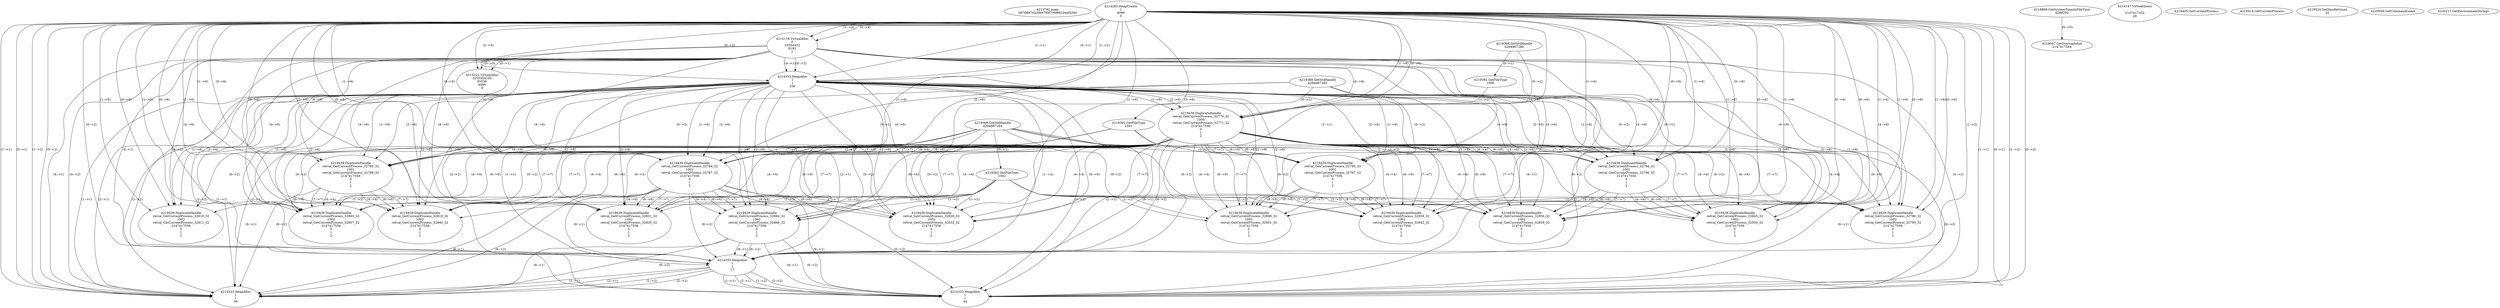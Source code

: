 // Global SCDG with merge call
digraph {
	0 [label="4213792.main
0076897d2c0e9795f700f661b4ef434f"]
	1 [label="4214265.HeapCreate
1
4096
0"]
	2 [label="4218869.GetSystemTimeAsFileTime
4288292"]
	3 [label="4214116.VirtualAlloc
0
33554432
8192
1"]
	1 -> 3 [label="(1-->4)"]
	1 -> 3 [label="(0-->4)"]
	4 [label="4214147.VirtualQuery

2147417352
28"]
	5 [label="4214222.VirtualAlloc
3255304192
65536
4096
4"]
	3 -> 5 [label="(0-->1)"]
	1 -> 5 [label="(2-->3)"]
	3 -> 5 [label="(0-->0)"]
	6 [label="4219047.GetStartupInfoA
2147417564"]
	2 -> 6 [label="(0-->0)"]
	7 [label="4219368.GetStdHandle
4294967286"]
	8 [label="4219392.GetFileType
1000"]
	7 -> 8 [label="(0-->1)"]
	9 [label="4219405.GetCurrentProcess
"]
	10 [label="4214333.HeapAlloc
1
1
256"]
	1 -> 10 [label="(1-->1)"]
	1 -> 10 [label="(0-->1)"]
	3 -> 10 [label="(4-->1)"]
	1 -> 10 [label="(1-->2)"]
	1 -> 10 [label="(0-->2)"]
	3 -> 10 [label="(4-->2)"]
	11 [label="4219368.GetStdHandle
4294967285"]
	12 [label="4219392.GetFileType
1001"]
	11 -> 12 [label="(0-->1)"]
	13 [label="4219368.GetStdHandle
4294967284"]
	14 [label="4219392.GetFileType
1002"]
	13 -> 14 [label="(0-->1)"]
	15 [label="4219414.GetCurrentProcess
"]
	16 [label="4219439.DuplicateHandle
retval_GetCurrentProcess_32810_32
1002
retval_GetCurrentProcess_32811_32
2147417556
0
1
2"]
	13 -> 16 [label="(0-->2)"]
	14 -> 16 [label="(1-->2)"]
	1 -> 16 [label="(1-->6)"]
	1 -> 16 [label="(0-->6)"]
	3 -> 16 [label="(4-->6)"]
	10 -> 16 [label="(1-->6)"]
	10 -> 16 [label="(2-->6)"]
	17 [label="4219524.SetHandleCount
32"]
	18 [label="4220059.GetCommandLineA
"]
	19 [label="4219439.DuplicateHandle
retval_GetCurrentProcess_32770_32
1000
retval_GetCurrentProcess_32771_32
2147417556
0
1
2"]
	7 -> 19 [label="(0-->2)"]
	8 -> 19 [label="(1-->2)"]
	1 -> 19 [label="(1-->6)"]
	1 -> 19 [label="(0-->6)"]
	3 -> 19 [label="(4-->6)"]
	10 -> 19 [label="(1-->6)"]
	10 -> 19 [label="(2-->6)"]
	20 [label="4219439.DuplicateHandle
retval_GetCurrentProcess_32784_32
1001
retval_GetCurrentProcess_32787_32
2147417556
0
1
2"]
	11 -> 20 [label="(0-->2)"]
	12 -> 20 [label="(1-->2)"]
	19 -> 20 [label="(4-->4)"]
	1 -> 20 [label="(1-->6)"]
	1 -> 20 [label="(0-->6)"]
	3 -> 20 [label="(4-->6)"]
	10 -> 20 [label="(1-->6)"]
	10 -> 20 [label="(2-->6)"]
	19 -> 20 [label="(6-->6)"]
	19 -> 20 [label="(7-->7)"]
	21 [label="4219439.DuplicateHandle
retval_GetCurrentProcess_32864_32
1002
retval_GetCurrentProcess_32866_32
2147417556
0
1
2"]
	13 -> 21 [label="(0-->2)"]
	14 -> 21 [label="(1-->2)"]
	19 -> 21 [label="(4-->4)"]
	20 -> 21 [label="(4-->4)"]
	1 -> 21 [label="(1-->6)"]
	1 -> 21 [label="(0-->6)"]
	3 -> 21 [label="(4-->6)"]
	10 -> 21 [label="(1-->6)"]
	10 -> 21 [label="(2-->6)"]
	19 -> 21 [label="(6-->6)"]
	20 -> 21 [label="(6-->6)"]
	19 -> 21 [label="(7-->7)"]
	20 -> 21 [label="(7-->7)"]
	22 [label="4214333.HeapAlloc
1
1
17"]
	1 -> 22 [label="(1-->1)"]
	1 -> 22 [label="(0-->1)"]
	3 -> 22 [label="(4-->1)"]
	10 -> 22 [label="(1-->1)"]
	10 -> 22 [label="(2-->1)"]
	19 -> 22 [label="(6-->1)"]
	20 -> 22 [label="(6-->1)"]
	21 -> 22 [label="(6-->1)"]
	1 -> 22 [label="(1-->2)"]
	1 -> 22 [label="(0-->2)"]
	3 -> 22 [label="(4-->2)"]
	10 -> 22 [label="(1-->2)"]
	10 -> 22 [label="(2-->2)"]
	19 -> 22 [label="(6-->2)"]
	20 -> 22 [label="(6-->2)"]
	21 -> 22 [label="(6-->2)"]
	23 [label="4220217.GetEnvironmentStrings
"]
	24 [label="4214333.HeapAlloc
1
1
39"]
	1 -> 24 [label="(1-->1)"]
	1 -> 24 [label="(0-->1)"]
	3 -> 24 [label="(4-->1)"]
	10 -> 24 [label="(1-->1)"]
	10 -> 24 [label="(2-->1)"]
	19 -> 24 [label="(6-->1)"]
	20 -> 24 [label="(6-->1)"]
	21 -> 24 [label="(6-->1)"]
	22 -> 24 [label="(1-->1)"]
	22 -> 24 [label="(2-->1)"]
	1 -> 24 [label="(1-->2)"]
	1 -> 24 [label="(0-->2)"]
	3 -> 24 [label="(4-->2)"]
	10 -> 24 [label="(1-->2)"]
	10 -> 24 [label="(2-->2)"]
	19 -> 24 [label="(6-->2)"]
	20 -> 24 [label="(6-->2)"]
	21 -> 24 [label="(6-->2)"]
	22 -> 24 [label="(1-->2)"]
	22 -> 24 [label="(2-->2)"]
	25 [label="4214333.HeapAlloc
1
1
44"]
	1 -> 25 [label="(1-->1)"]
	1 -> 25 [label="(0-->1)"]
	3 -> 25 [label="(4-->1)"]
	10 -> 25 [label="(1-->1)"]
	10 -> 25 [label="(2-->1)"]
	19 -> 25 [label="(6-->1)"]
	20 -> 25 [label="(6-->1)"]
	21 -> 25 [label="(6-->1)"]
	22 -> 25 [label="(1-->1)"]
	22 -> 25 [label="(2-->1)"]
	1 -> 25 [label="(1-->2)"]
	1 -> 25 [label="(0-->2)"]
	3 -> 25 [label="(4-->2)"]
	10 -> 25 [label="(1-->2)"]
	10 -> 25 [label="(2-->2)"]
	19 -> 25 [label="(6-->2)"]
	20 -> 25 [label="(6-->2)"]
	21 -> 25 [label="(6-->2)"]
	22 -> 25 [label="(1-->2)"]
	22 -> 25 [label="(2-->2)"]
	26 [label="4219439.DuplicateHandle
retval_GetCurrentProcess_32786_32
1002
retval_GetCurrentProcess_32790_32
2147417556
0
1
2"]
	13 -> 26 [label="(0-->2)"]
	14 -> 26 [label="(1-->2)"]
	19 -> 26 [label="(4-->4)"]
	1 -> 26 [label="(1-->6)"]
	1 -> 26 [label="(0-->6)"]
	3 -> 26 [label="(4-->6)"]
	10 -> 26 [label="(1-->6)"]
	10 -> 26 [label="(2-->6)"]
	19 -> 26 [label="(6-->6)"]
	19 -> 26 [label="(7-->7)"]
	27 [label="4219439.DuplicateHandle
retval_GetCurrentProcess_32785_32
1001
retval_GetCurrentProcess_32788_32
2147417556
0
1
2"]
	11 -> 27 [label="(0-->2)"]
	12 -> 27 [label="(1-->2)"]
	19 -> 27 [label="(4-->4)"]
	1 -> 27 [label="(1-->6)"]
	1 -> 27 [label="(0-->6)"]
	3 -> 27 [label="(4-->6)"]
	10 -> 27 [label="(1-->6)"]
	10 -> 27 [label="(2-->6)"]
	19 -> 27 [label="(6-->6)"]
	19 -> 27 [label="(7-->7)"]
	28 [label="4219439.DuplicateHandle
retval_GetCurrentProcess_32831_32
1002
retval_GetCurrentProcess_32835_32
2147417556
0
1
2"]
	13 -> 28 [label="(0-->2)"]
	14 -> 28 [label="(1-->2)"]
	19 -> 28 [label="(4-->4)"]
	20 -> 28 [label="(4-->4)"]
	1 -> 28 [label="(1-->6)"]
	1 -> 28 [label="(0-->6)"]
	3 -> 28 [label="(4-->6)"]
	10 -> 28 [label="(1-->6)"]
	10 -> 28 [label="(2-->6)"]
	19 -> 28 [label="(6-->6)"]
	20 -> 28 [label="(6-->6)"]
	19 -> 28 [label="(7-->7)"]
	20 -> 28 [label="(7-->7)"]
	29 [label="4219439.DuplicateHandle
retval_GetCurrentProcess_32795_32
1001
retval_GetCurrentProcess_32797_32
2147417556
0
1
2"]
	11 -> 29 [label="(0-->2)"]
	12 -> 29 [label="(1-->2)"]
	19 -> 29 [label="(4-->4)"]
	1 -> 29 [label="(1-->6)"]
	1 -> 29 [label="(0-->6)"]
	3 -> 29 [label="(4-->6)"]
	10 -> 29 [label="(1-->6)"]
	10 -> 29 [label="(2-->6)"]
	19 -> 29 [label="(6-->6)"]
	19 -> 29 [label="(7-->7)"]
	30 [label="4219439.DuplicateHandle
retval_GetCurrentProcess_32899_32
1002
retval_GetCurrentProcess_32901_32
2147417556
0
1
2"]
	13 -> 30 [label="(0-->2)"]
	14 -> 30 [label="(1-->2)"]
	19 -> 30 [label="(4-->4)"]
	29 -> 30 [label="(4-->4)"]
	1 -> 30 [label="(1-->6)"]
	1 -> 30 [label="(0-->6)"]
	3 -> 30 [label="(4-->6)"]
	10 -> 30 [label="(1-->6)"]
	10 -> 30 [label="(2-->6)"]
	19 -> 30 [label="(6-->6)"]
	29 -> 30 [label="(6-->6)"]
	19 -> 30 [label="(7-->7)"]
	29 -> 30 [label="(7-->7)"]
	31 [label="4219439.DuplicateHandle
retval_GetCurrentProcess_32794_32
1001
retval_GetCurrentProcess_32796_32
2147417556
0
1
2"]
	11 -> 31 [label="(0-->2)"]
	12 -> 31 [label="(1-->2)"]
	19 -> 31 [label="(4-->4)"]
	1 -> 31 [label="(1-->6)"]
	1 -> 31 [label="(0-->6)"]
	3 -> 31 [label="(4-->6)"]
	10 -> 31 [label="(1-->6)"]
	10 -> 31 [label="(2-->6)"]
	19 -> 31 [label="(6-->6)"]
	19 -> 31 [label="(7-->7)"]
	32 [label="4219439.DuplicateHandle
retval_GetCurrentProcess_32856_32
1002
retval_GetCurrentProcess_32859_32
2147417556
0
1
2"]
	13 -> 32 [label="(0-->2)"]
	14 -> 32 [label="(1-->2)"]
	19 -> 32 [label="(4-->4)"]
	31 -> 32 [label="(4-->4)"]
	1 -> 32 [label="(1-->6)"]
	1 -> 32 [label="(0-->6)"]
	3 -> 32 [label="(4-->6)"]
	10 -> 32 [label="(1-->6)"]
	10 -> 32 [label="(2-->6)"]
	19 -> 32 [label="(6-->6)"]
	31 -> 32 [label="(6-->6)"]
	19 -> 32 [label="(7-->7)"]
	31 -> 32 [label="(7-->7)"]
	33 [label="4219439.DuplicateHandle
retval_GetCurrentProcess_32845_32
1002
retval_GetCurrentProcess_32930_32
2147417556
0
1
2"]
	13 -> 33 [label="(0-->2)"]
	14 -> 33 [label="(1-->2)"]
	19 -> 33 [label="(4-->4)"]
	31 -> 33 [label="(4-->4)"]
	1 -> 33 [label="(1-->6)"]
	1 -> 33 [label="(0-->6)"]
	3 -> 33 [label="(4-->6)"]
	10 -> 33 [label="(1-->6)"]
	10 -> 33 [label="(2-->6)"]
	19 -> 33 [label="(6-->6)"]
	31 -> 33 [label="(6-->6)"]
	19 -> 33 [label="(7-->7)"]
	31 -> 33 [label="(7-->7)"]
	34 [label="4219439.DuplicateHandle
retval_GetCurrentProcess_32939_32
1002
retval_GetCurrentProcess_32942_32
2147417556
0
1
2"]
	13 -> 34 [label="(0-->2)"]
	14 -> 34 [label="(1-->2)"]
	19 -> 34 [label="(4-->4)"]
	29 -> 34 [label="(4-->4)"]
	1 -> 34 [label="(1-->6)"]
	1 -> 34 [label="(0-->6)"]
	3 -> 34 [label="(4-->6)"]
	10 -> 34 [label="(1-->6)"]
	10 -> 34 [label="(2-->6)"]
	19 -> 34 [label="(6-->6)"]
	29 -> 34 [label="(6-->6)"]
	19 -> 34 [label="(7-->7)"]
	29 -> 34 [label="(7-->7)"]
	35 [label="4219439.DuplicateHandle
retval_GetCurrentProcess_32893_32
1002
retval_GetCurrentProcess_32907_32
2147417556
0
1
2"]
	13 -> 35 [label="(0-->2)"]
	14 -> 35 [label="(1-->2)"]
	19 -> 35 [label="(4-->4)"]
	27 -> 35 [label="(4-->4)"]
	1 -> 35 [label="(1-->6)"]
	1 -> 35 [label="(0-->6)"]
	3 -> 35 [label="(4-->6)"]
	10 -> 35 [label="(1-->6)"]
	10 -> 35 [label="(2-->6)"]
	19 -> 35 [label="(6-->6)"]
	27 -> 35 [label="(6-->6)"]
	19 -> 35 [label="(7-->7)"]
	27 -> 35 [label="(7-->7)"]
	36 [label="4219439.DuplicateHandle
retval_GetCurrentProcess_32828_32
1002
retval_GetCurrentProcess_33032_32
2147417556
0
1
2"]
	13 -> 36 [label="(0-->2)"]
	14 -> 36 [label="(1-->2)"]
	19 -> 36 [label="(4-->4)"]
	20 -> 36 [label="(4-->4)"]
	1 -> 36 [label="(1-->6)"]
	1 -> 36 [label="(0-->6)"]
	3 -> 36 [label="(4-->6)"]
	10 -> 36 [label="(1-->6)"]
	10 -> 36 [label="(2-->6)"]
	19 -> 36 [label="(6-->6)"]
	20 -> 36 [label="(6-->6)"]
	19 -> 36 [label="(7-->7)"]
	20 -> 36 [label="(7-->7)"]
	37 [label="4219439.DuplicateHandle
retval_GetCurrentProcess_32818_32
1002
retval_GetCurrentProcess_32840_32
2147417556
0
1
2"]
	13 -> 37 [label="(0-->2)"]
	14 -> 37 [label="(1-->2)"]
	19 -> 37 [label="(4-->4)"]
	27 -> 37 [label="(4-->4)"]
	1 -> 37 [label="(1-->6)"]
	1 -> 37 [label="(0-->6)"]
	3 -> 37 [label="(4-->6)"]
	10 -> 37 [label="(1-->6)"]
	10 -> 37 [label="(2-->6)"]
	19 -> 37 [label="(6-->6)"]
	27 -> 37 [label="(6-->6)"]
	19 -> 37 [label="(7-->7)"]
	27 -> 37 [label="(7-->7)"]
}
